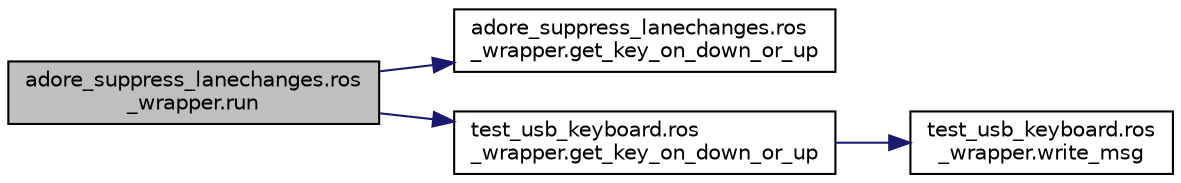 digraph "adore_suppress_lanechanges.ros_wrapper.run"
{
 // LATEX_PDF_SIZE
  edge [fontname="Helvetica",fontsize="10",labelfontname="Helvetica",labelfontsize="10"];
  node [fontname="Helvetica",fontsize="10",shape=record];
  rankdir="LR";
  Node1 [label="adore_suppress_lanechanges.ros\l_wrapper.run",height=0.2,width=0.4,color="black", fillcolor="grey75", style="filled", fontcolor="black",tooltip=" "];
  Node1 -> Node2 [color="midnightblue",fontsize="10",style="solid",fontname="Helvetica"];
  Node2 [label="adore_suppress_lanechanges.ros\l_wrapper.get_key_on_down_or_up",height=0.2,width=0.4,color="black", fillcolor="white", style="filled",URL="$classadore__suppress__lanechanges_1_1ros__wrapper.html#a7bd21cbbee8696b3f064aca2c7f14262",tooltip=" "];
  Node1 -> Node3 [color="midnightblue",fontsize="10",style="solid",fontname="Helvetica"];
  Node3 [label="test_usb_keyboard.ros\l_wrapper.get_key_on_down_or_up",height=0.2,width=0.4,color="black", fillcolor="white", style="filled",URL="$classtest__usb__keyboard_1_1ros__wrapper.html#a999cacd2db90424bd9a6fd937eff4f01",tooltip=" "];
  Node3 -> Node4 [color="midnightblue",fontsize="10",style="solid",fontname="Helvetica"];
  Node4 [label="test_usb_keyboard.ros\l_wrapper.write_msg",height=0.2,width=0.4,color="black", fillcolor="white", style="filled",URL="$classtest__usb__keyboard_1_1ros__wrapper.html#a6cd94e263a3c80de614c12b689ad45fb",tooltip=" "];
}
